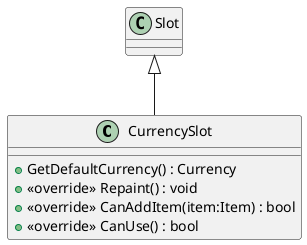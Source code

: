 @startuml
class CurrencySlot {
    + GetDefaultCurrency() : Currency
    + <<override>> Repaint() : void
    + <<override>> CanAddItem(item:Item) : bool
    + <<override>> CanUse() : bool
}
Slot <|-- CurrencySlot
@enduml
